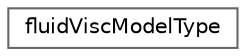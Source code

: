 digraph "Graphical Class Hierarchy"
{
 // LATEX_PDF_SIZE
  bgcolor="transparent";
  edge [fontname=Helvetica,fontsize=10,labelfontname=Helvetica,labelfontsize=10];
  node [fontname=Helvetica,fontsize=10,shape=box,height=0.2,width=0.4];
  rankdir="LR";
  Node0 [id="Node000000",label="fluidViscModelType",height=0.2,width=0.4,color="grey40", fillcolor="white", style="filled",URL="$classfluid_visc_model_type.html",tooltip="Fluid viscosity model type."];
}
